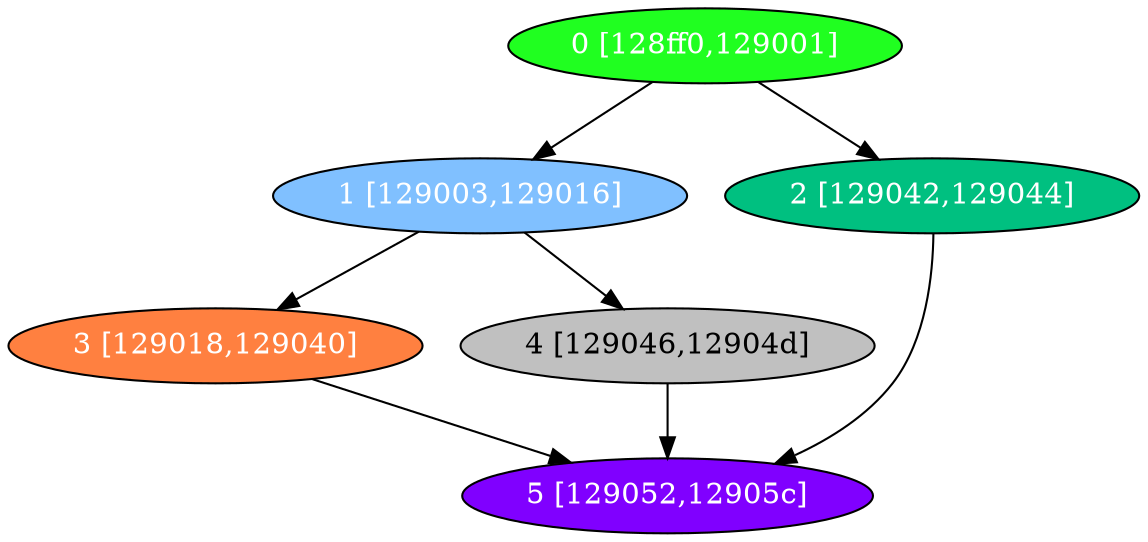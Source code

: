 diGraph libnss3{
	libnss3_0  [style=filled fillcolor="#20FF20" fontcolor="#ffffff" shape=oval label="0 [128ff0,129001]"]
	libnss3_1  [style=filled fillcolor="#80C0FF" fontcolor="#ffffff" shape=oval label="1 [129003,129016]"]
	libnss3_2  [style=filled fillcolor="#00C080" fontcolor="#ffffff" shape=oval label="2 [129042,129044]"]
	libnss3_3  [style=filled fillcolor="#FF8040" fontcolor="#ffffff" shape=oval label="3 [129018,129040]"]
	libnss3_4  [style=filled fillcolor="#C0C0C0" fontcolor="#000000" shape=oval label="4 [129046,12904d]"]
	libnss3_5  [style=filled fillcolor="#8000FF" fontcolor="#ffffff" shape=oval label="5 [129052,12905c]"]

	libnss3_0 -> libnss3_1
	libnss3_0 -> libnss3_2
	libnss3_1 -> libnss3_3
	libnss3_1 -> libnss3_4
	libnss3_2 -> libnss3_5
	libnss3_3 -> libnss3_5
	libnss3_4 -> libnss3_5
}